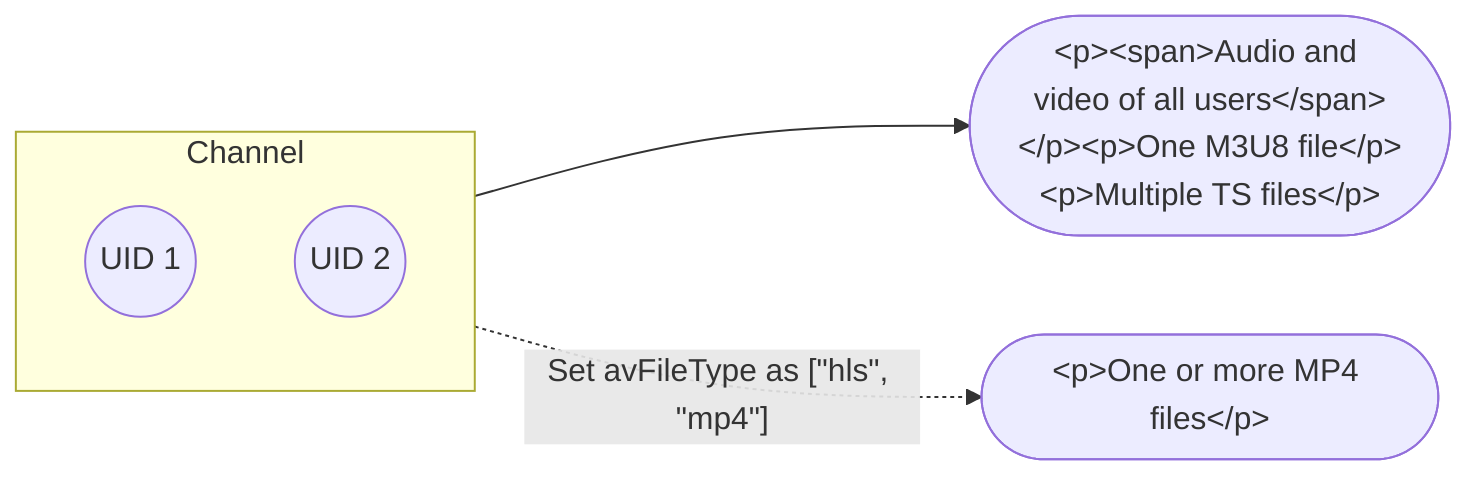 flowchart LR
    subgraph channel ["Channel"]
        uid1((UID 1))
        uid2((UID 2))
    end
    
    media_desc_box(["&lt;p&gt;&lt;span&gt;Audio and video of all users&lt;/span&gt;&lt;/p&gt;&lt;p&gt;One M3U8 file&lt;/p&gt;&lt;p&gt;Multiple TS files&lt;/p&gt;"])
    config_box(["&lt;p&gt;One or more MP4 files&lt;/p&gt;"])
    
    channel --> media_desc_box
    channel -.-> |"Set avFileType as [&quot;hls&quot;, &quot;mp4&quot;]"| config_box